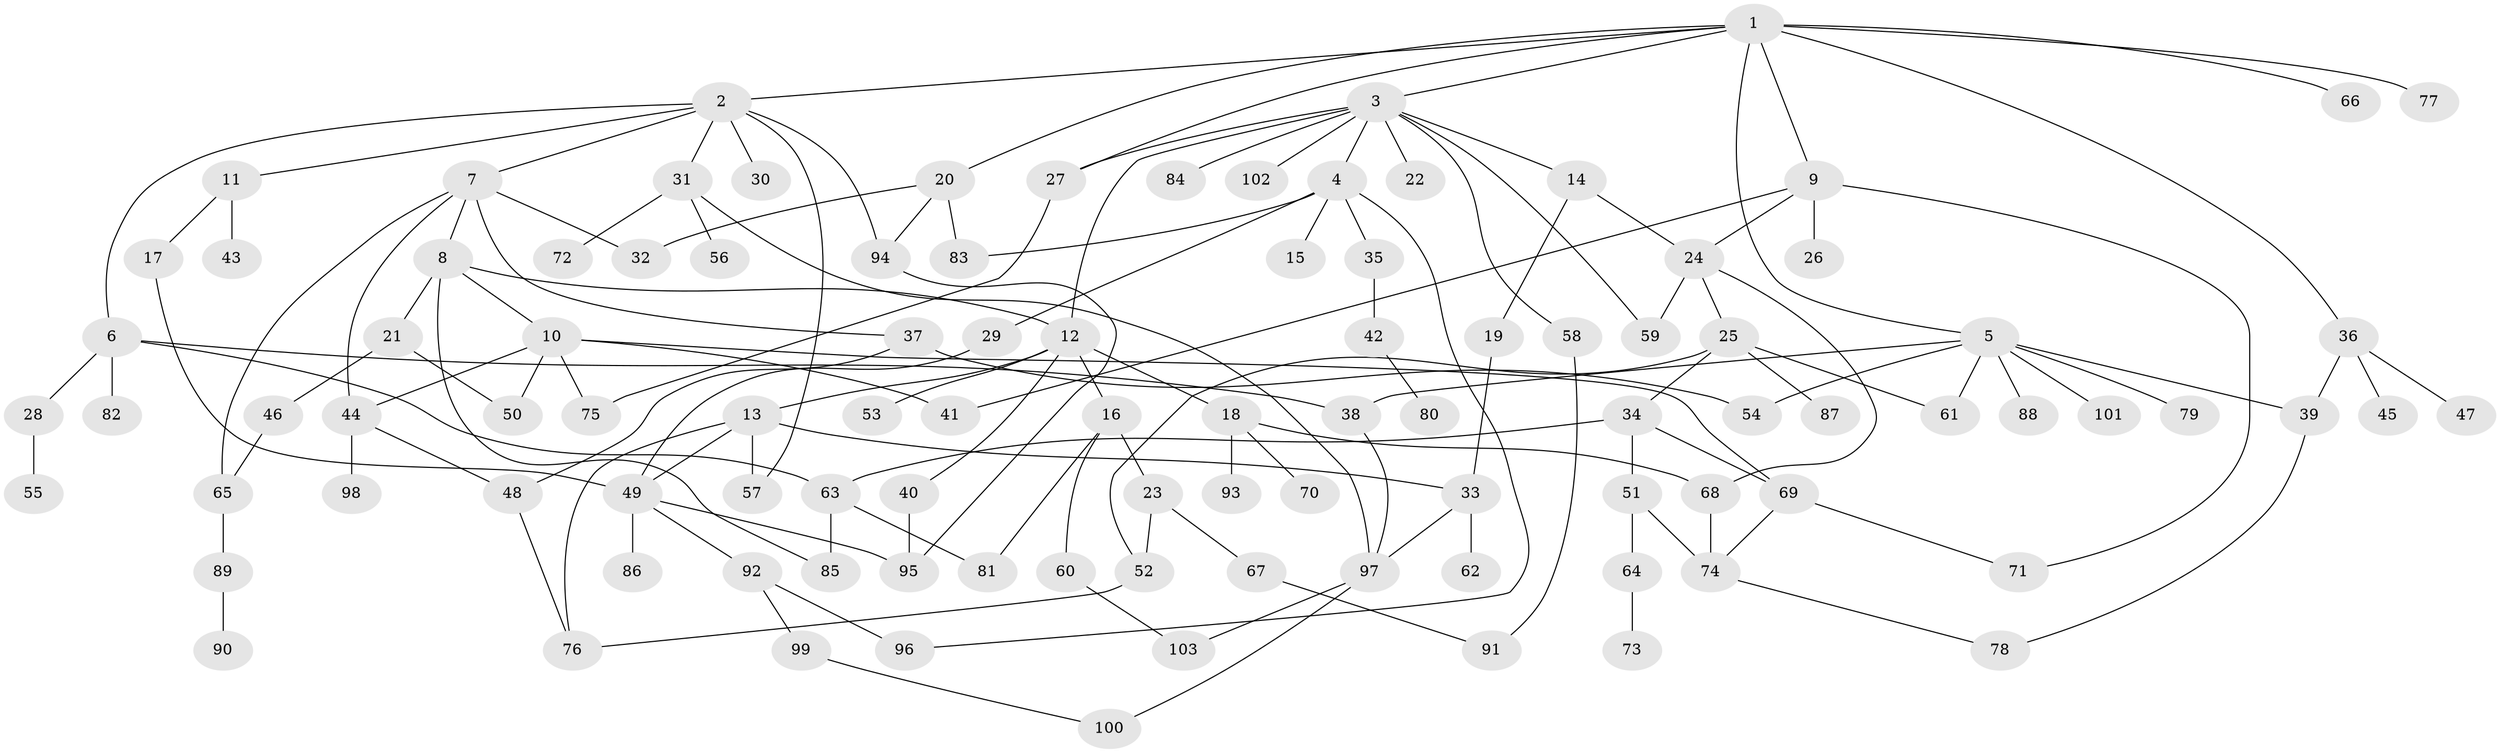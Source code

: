 // Generated by graph-tools (version 1.1) at 2025/10/02/27/25 16:10:54]
// undirected, 103 vertices, 143 edges
graph export_dot {
graph [start="1"]
  node [color=gray90,style=filled];
  1;
  2;
  3;
  4;
  5;
  6;
  7;
  8;
  9;
  10;
  11;
  12;
  13;
  14;
  15;
  16;
  17;
  18;
  19;
  20;
  21;
  22;
  23;
  24;
  25;
  26;
  27;
  28;
  29;
  30;
  31;
  32;
  33;
  34;
  35;
  36;
  37;
  38;
  39;
  40;
  41;
  42;
  43;
  44;
  45;
  46;
  47;
  48;
  49;
  50;
  51;
  52;
  53;
  54;
  55;
  56;
  57;
  58;
  59;
  60;
  61;
  62;
  63;
  64;
  65;
  66;
  67;
  68;
  69;
  70;
  71;
  72;
  73;
  74;
  75;
  76;
  77;
  78;
  79;
  80;
  81;
  82;
  83;
  84;
  85;
  86;
  87;
  88;
  89;
  90;
  91;
  92;
  93;
  94;
  95;
  96;
  97;
  98;
  99;
  100;
  101;
  102;
  103;
  1 -- 2;
  1 -- 3;
  1 -- 5;
  1 -- 9;
  1 -- 20;
  1 -- 36;
  1 -- 66;
  1 -- 77;
  1 -- 27;
  2 -- 6;
  2 -- 7;
  2 -- 11;
  2 -- 30;
  2 -- 31;
  2 -- 57;
  2 -- 94;
  3 -- 4;
  3 -- 12;
  3 -- 14;
  3 -- 22;
  3 -- 27;
  3 -- 58;
  3 -- 59;
  3 -- 84;
  3 -- 102;
  4 -- 15;
  4 -- 29;
  4 -- 35;
  4 -- 83;
  4 -- 96;
  5 -- 39;
  5 -- 54;
  5 -- 61;
  5 -- 79;
  5 -- 88;
  5 -- 101;
  5 -- 38;
  6 -- 28;
  6 -- 38;
  6 -- 82;
  6 -- 63;
  7 -- 8;
  7 -- 32;
  7 -- 37;
  7 -- 65;
  7 -- 44;
  8 -- 10;
  8 -- 21;
  8 -- 85;
  8 -- 12;
  9 -- 24;
  9 -- 26;
  9 -- 41;
  9 -- 71;
  10 -- 44;
  10 -- 69;
  10 -- 41;
  10 -- 50;
  10 -- 75;
  11 -- 17;
  11 -- 43;
  12 -- 13;
  12 -- 16;
  12 -- 18;
  12 -- 40;
  12 -- 53;
  13 -- 33;
  13 -- 57;
  13 -- 49;
  13 -- 76;
  14 -- 19;
  14 -- 24;
  16 -- 23;
  16 -- 60;
  16 -- 81;
  17 -- 49;
  18 -- 70;
  18 -- 93;
  18 -- 68;
  19 -- 33;
  20 -- 94;
  20 -- 83;
  20 -- 32;
  21 -- 46;
  21 -- 50;
  23 -- 52;
  23 -- 67;
  24 -- 25;
  24 -- 68;
  24 -- 59;
  25 -- 34;
  25 -- 87;
  25 -- 52;
  25 -- 61;
  27 -- 75;
  28 -- 55;
  29 -- 49;
  31 -- 56;
  31 -- 72;
  31 -- 97;
  33 -- 62;
  33 -- 97;
  34 -- 51;
  34 -- 63;
  34 -- 69;
  35 -- 42;
  36 -- 45;
  36 -- 47;
  36 -- 39;
  37 -- 48;
  37 -- 54;
  38 -- 97;
  39 -- 78;
  40 -- 95;
  42 -- 80;
  44 -- 48;
  44 -- 98;
  46 -- 65;
  48 -- 76;
  49 -- 86;
  49 -- 92;
  49 -- 95;
  51 -- 64;
  51 -- 74;
  52 -- 76;
  58 -- 91;
  60 -- 103;
  63 -- 81;
  63 -- 85;
  64 -- 73;
  65 -- 89;
  67 -- 91;
  68 -- 74;
  69 -- 74;
  69 -- 71;
  74 -- 78;
  89 -- 90;
  92 -- 96;
  92 -- 99;
  94 -- 95;
  97 -- 103;
  97 -- 100;
  99 -- 100;
}
